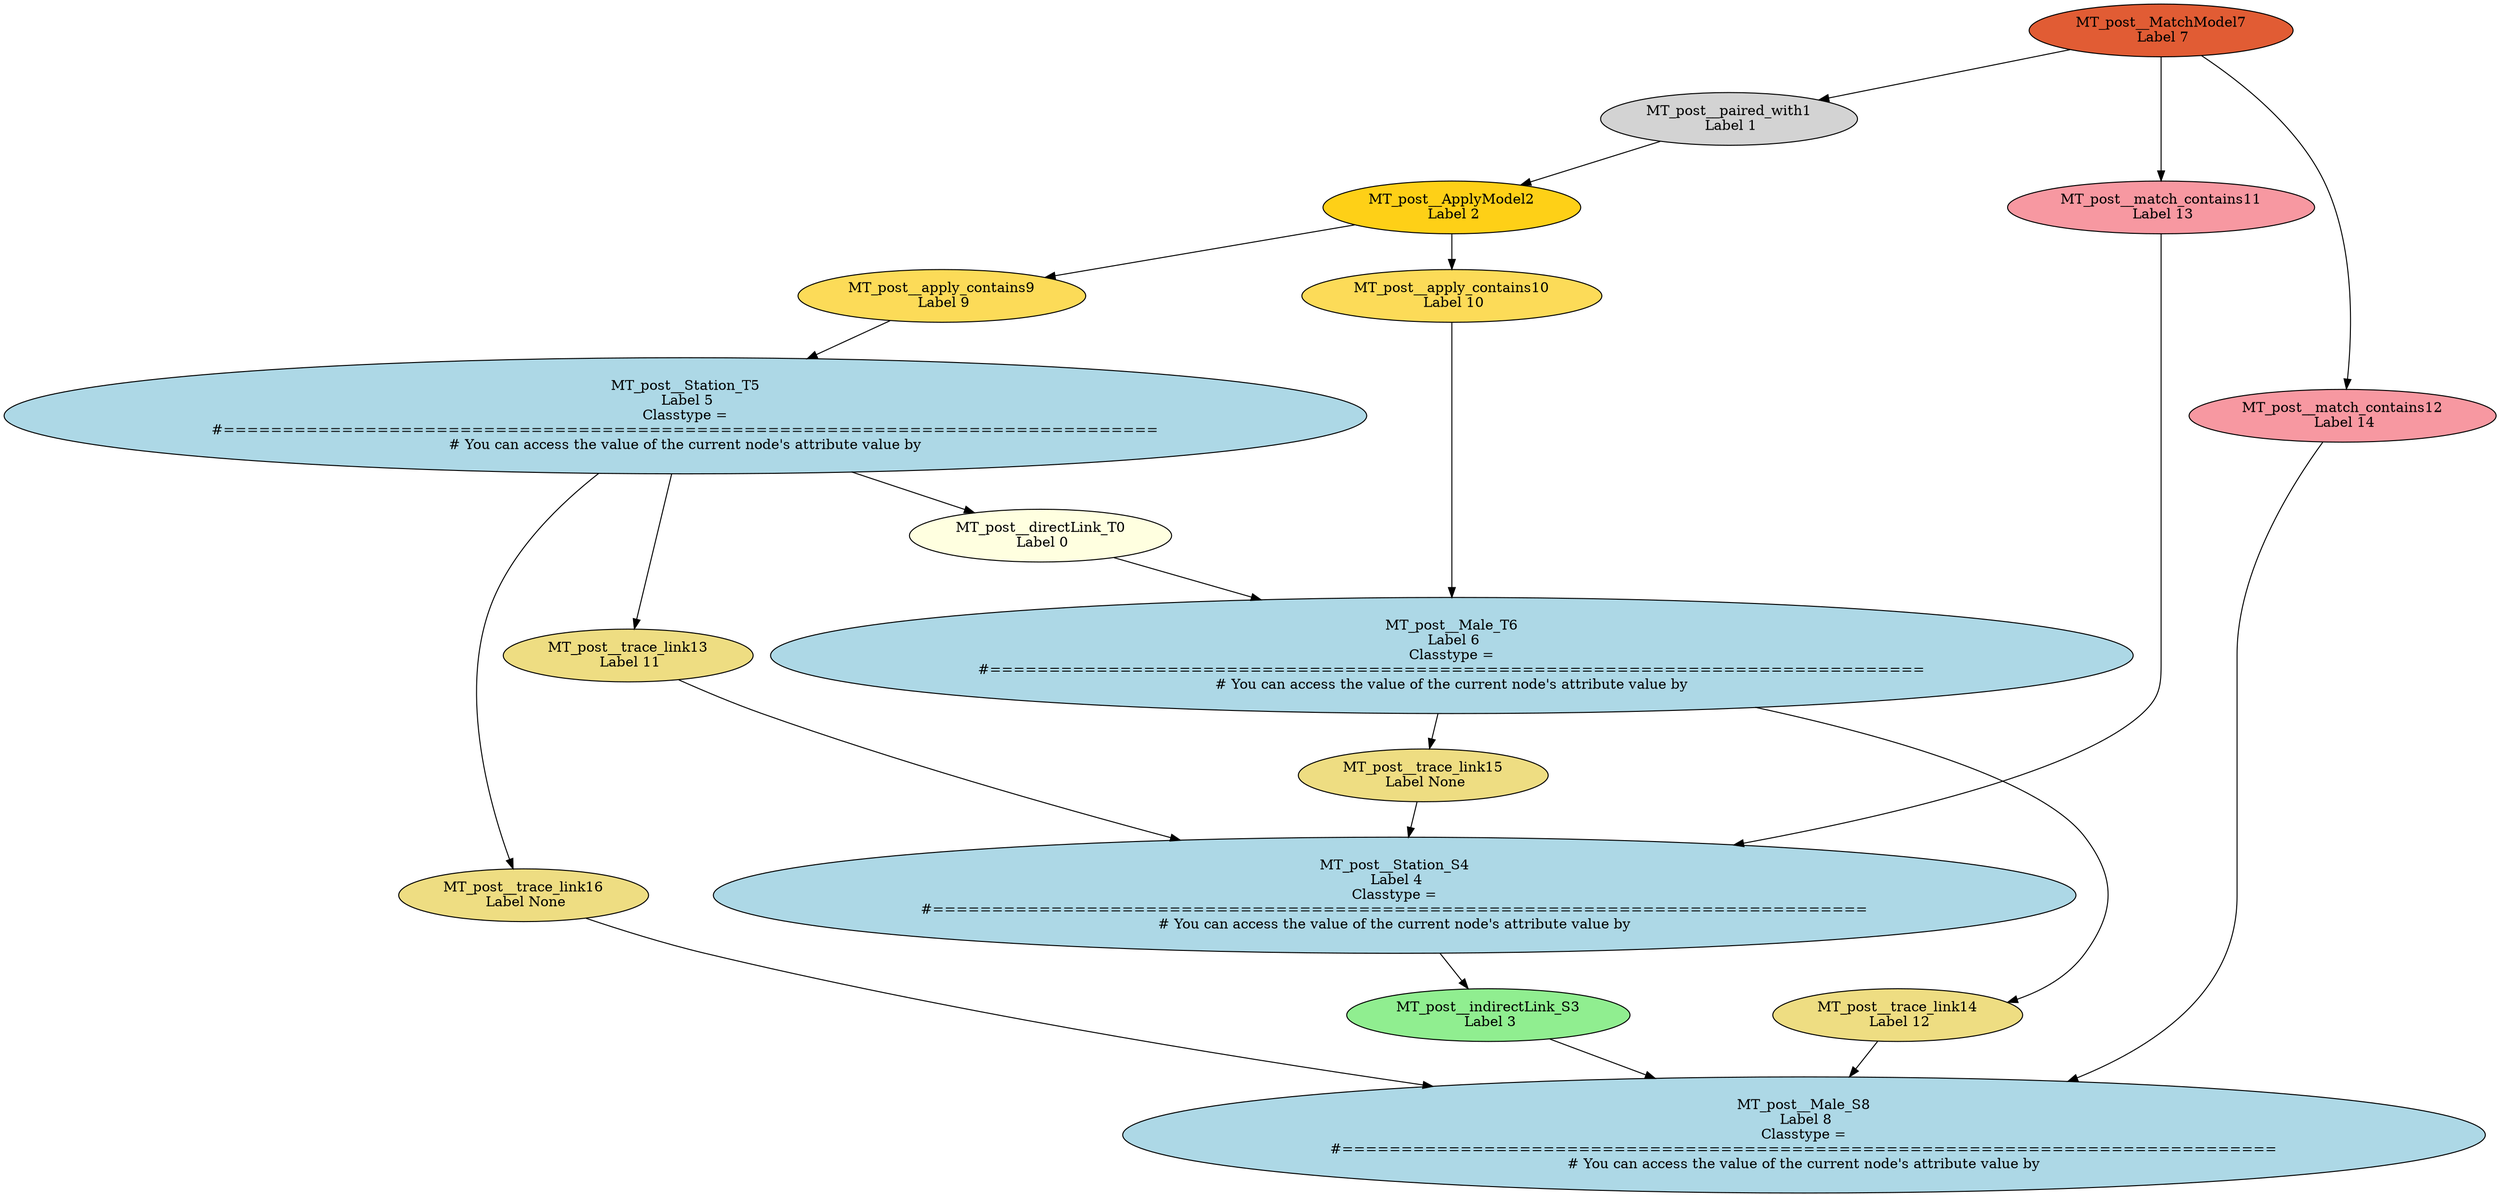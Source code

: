digraph SM2SM_rewriter {
"MT_post__directLink_T0\n Label 0\n" [style=filled, fillcolor=lightyellow];
"MT_post__paired_with1\n Label 1" [style=filled, fillcolor=lightgray];
"MT_post__ApplyModel2\n Label 2" [style=filled, fillcolor="#FED017"];
"MT_post__indirectLink_S3\n Label 3" [style=filled, fillcolor=lightgreen];
"MT_post__Station_S4\n Label 4\n Classtype = 
#===============================================================================
# You can access the value of the current node's attribute value by" [style=filled, fillcolor=lightblue];
"MT_post__Station_T5\n Label 5\n Classtype = 
#===============================================================================
# You can access the value of the current node's attribute value by" [style=filled, fillcolor=lightblue];
"MT_post__Male_T6\n Label 6\n Classtype = 
#===============================================================================
# You can access the value of the current node's attribute value by" [style=filled, fillcolor=lightblue];
"MT_post__MatchModel7\n Label 7" [style=filled, fillcolor="#E15C34"];
"MT_post__Male_S8\n Label 8\n Classtype = 
#===============================================================================
# You can access the value of the current node's attribute value by" [style=filled, fillcolor=lightblue];
"MT_post__apply_contains9\n Label 9" [style=filled, fillcolor="#FCDB58"];
"MT_post__apply_contains10\n Label 10" [style=filled, fillcolor="#FCDB58"];
"MT_post__match_contains11\n Label 13" [style=filled, fillcolor="#F798A1"];
"MT_post__match_contains12\n Label 14" [style=filled, fillcolor="#F798A1"];
"MT_post__trace_link13\n Label 11" [style=filled, fillcolor=lightgoldenrod];
"MT_post__trace_link14\n Label 12" [style=filled, fillcolor=lightgoldenrod];
"MT_post__trace_link15\n Label None" [style=filled, fillcolor=lightgoldenrod];
"MT_post__trace_link16\n Label None" [style=filled, fillcolor=lightgoldenrod];
"MT_post__ApplyModel2\n Label 2" -> "MT_post__apply_contains9\n Label 9";
"MT_post__apply_contains9\n Label 9" -> "MT_post__Station_T5\n Label 5\n Classtype = 
#===============================================================================
# You can access the value of the current node's attribute value by";
"MT_post__ApplyModel2\n Label 2" -> "MT_post__apply_contains10\n Label 10";
"MT_post__apply_contains10\n Label 10" -> "MT_post__Male_T6\n Label 6\n Classtype = 
#===============================================================================
# You can access the value of the current node's attribute value by";
"MT_post__Station_T5\n Label 5\n Classtype = 
#===============================================================================
# You can access the value of the current node's attribute value by" -> "MT_post__directLink_T0\n Label 0\n";
"MT_post__directLink_T0\n Label 0\n" -> "MT_post__Male_T6\n Label 6\n Classtype = 
#===============================================================================
# You can access the value of the current node's attribute value by";
"MT_post__MatchModel7\n Label 7" -> "MT_post__paired_with1\n Label 1";
"MT_post__paired_with1\n Label 1" -> "MT_post__ApplyModel2\n Label 2";
"MT_post__Station_T5\n Label 5\n Classtype = 
#===============================================================================
# You can access the value of the current node's attribute value by" -> "MT_post__trace_link13\n Label 11";
"MT_post__trace_link13\n Label 11" -> "MT_post__Station_S4\n Label 4\n Classtype = 
#===============================================================================
# You can access the value of the current node's attribute value by";
"MT_post__Male_T6\n Label 6\n Classtype = 
#===============================================================================
# You can access the value of the current node's attribute value by" -> "MT_post__trace_link14\n Label 12";
"MT_post__trace_link14\n Label 12" -> "MT_post__Male_S8\n Label 8\n Classtype = 
#===============================================================================
# You can access the value of the current node's attribute value by";
"MT_post__Station_S4\n Label 4\n Classtype = 
#===============================================================================
# You can access the value of the current node's attribute value by" -> "MT_post__indirectLink_S3\n Label 3";
"MT_post__indirectLink_S3\n Label 3" -> "MT_post__Male_S8\n Label 8\n Classtype = 
#===============================================================================
# You can access the value of the current node's attribute value by";
"MT_post__match_contains11\n Label 13" -> "MT_post__Station_S4\n Label 4\n Classtype = 
#===============================================================================
# You can access the value of the current node's attribute value by";
"MT_post__MatchModel7\n Label 7" -> "MT_post__match_contains11\n Label 13";
"MT_post__MatchModel7\n Label 7" -> "MT_post__match_contains12\n Label 14";
"MT_post__match_contains12\n Label 14" -> "MT_post__Male_S8\n Label 8\n Classtype = 
#===============================================================================
# You can access the value of the current node's attribute value by";
"MT_post__Male_T6\n Label 6\n Classtype = 
#===============================================================================
# You can access the value of the current node's attribute value by" -> "MT_post__trace_link15\n Label None";
"MT_post__trace_link15\n Label None" -> "MT_post__Station_S4\n Label 4\n Classtype = 
#===============================================================================
# You can access the value of the current node's attribute value by";
"MT_post__Station_T5\n Label 5\n Classtype = 
#===============================================================================
# You can access the value of the current node's attribute value by" -> "MT_post__trace_link16\n Label None";
"MT_post__trace_link16\n Label None" -> "MT_post__Male_S8\n Label 8\n Classtype = 
#===============================================================================
# You can access the value of the current node's attribute value by";
}
